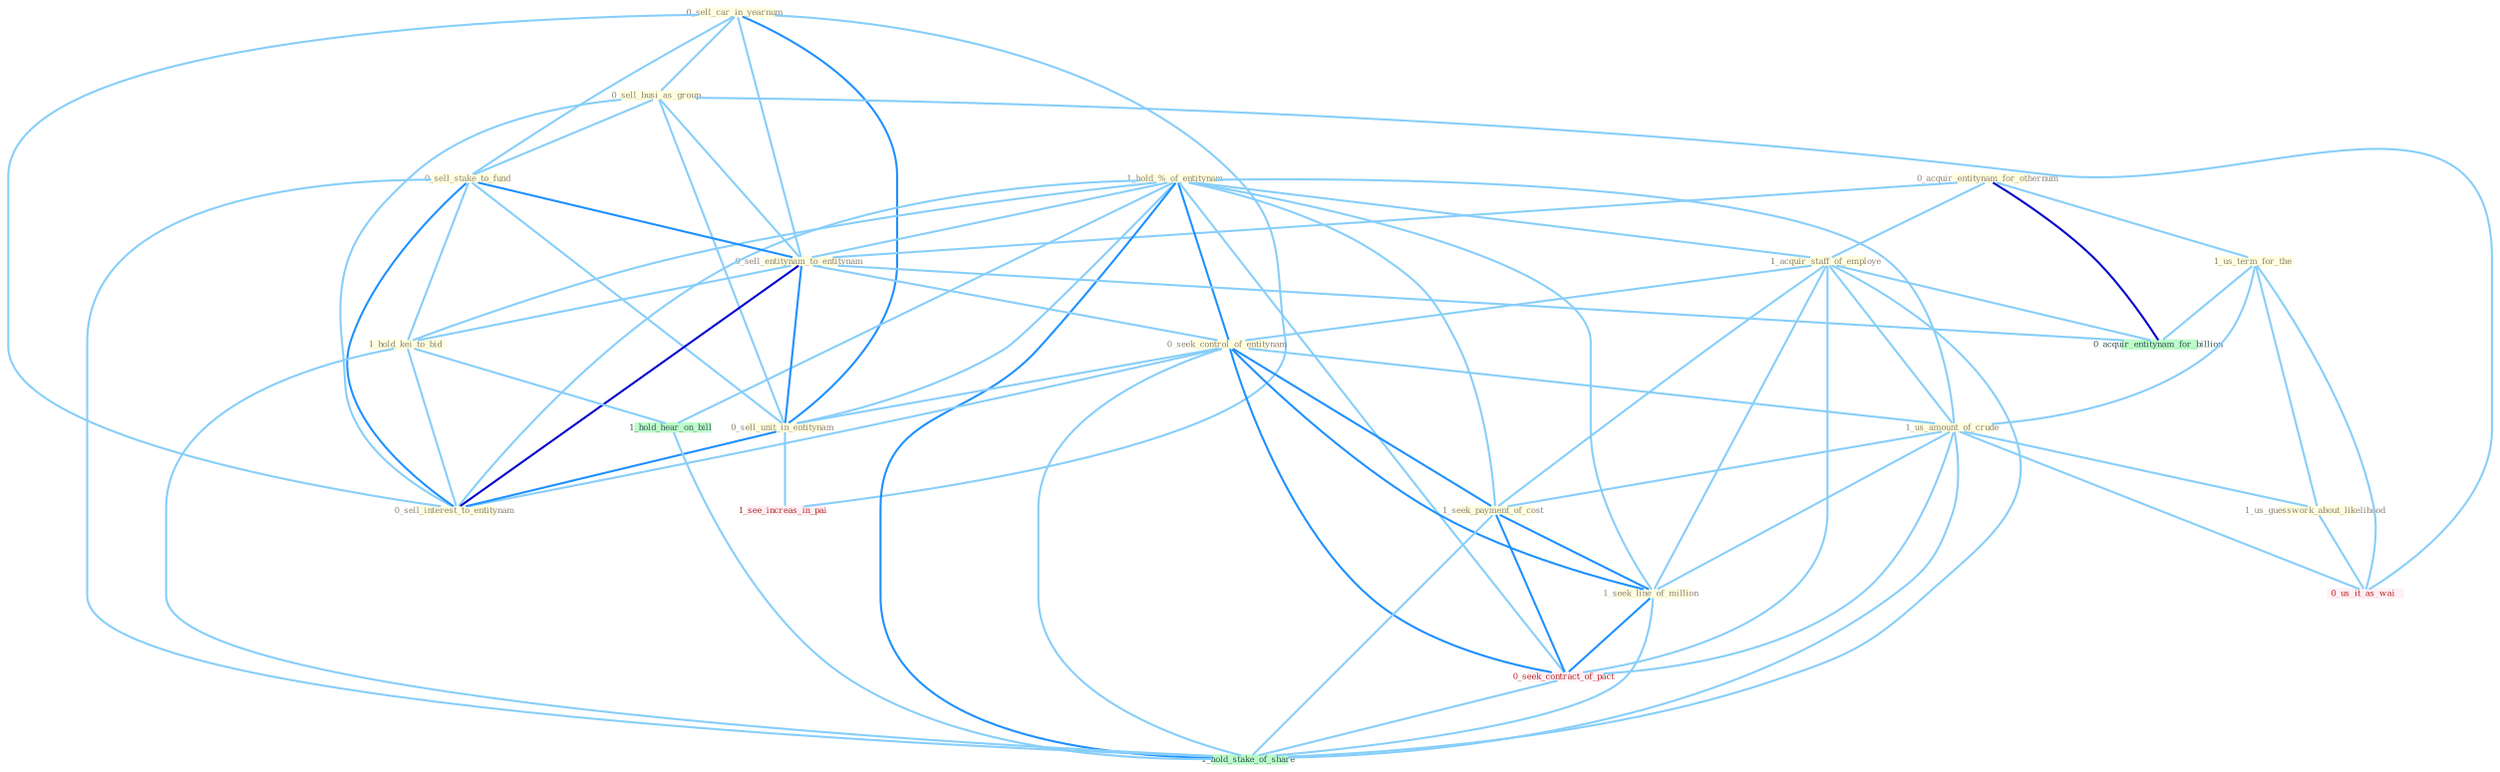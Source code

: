 Graph G{ 
    node
    [shape=polygon,style=filled,width=.5,height=.06,color="#BDFCC9",fixedsize=true,fontsize=4,
    fontcolor="#2f4f4f"];
    {node
    [color="#ffffe0", fontcolor="#8b7d6b"] "0_sell_car_in_yearnum " "0_acquir_entitynam_for_othernum " "1_hold_%_of_entitynam " "0_sell_busi_as_group " "1_acquir_staff_of_employe " "0_sell_stake_to_fund " "0_sell_entitynam_to_entitynam " "1_hold_kei_to_bid " "0_seek_control_of_entitynam " "1_us_term_for_the " "0_sell_unit_in_entitynam " "1_us_amount_of_crude " "0_sell_interest_to_entitynam " "1_seek_payment_of_cost " "1_seek_line_of_million " "1_us_guesswork_about_likelihood "}
{node [color="#fff0f5", fontcolor="#b22222"] "0_seek_contract_of_pact " "0_us_it_as_wai " "1_see_increas_in_pai "}
edge [color="#B0E2FF"];

	"0_sell_car_in_yearnum " -- "0_sell_busi_as_group " [w="1", color="#87cefa" ];
	"0_sell_car_in_yearnum " -- "0_sell_stake_to_fund " [w="1", color="#87cefa" ];
	"0_sell_car_in_yearnum " -- "0_sell_entitynam_to_entitynam " [w="1", color="#87cefa" ];
	"0_sell_car_in_yearnum " -- "0_sell_unit_in_entitynam " [w="2", color="#1e90ff" , len=0.8];
	"0_sell_car_in_yearnum " -- "0_sell_interest_to_entitynam " [w="1", color="#87cefa" ];
	"0_sell_car_in_yearnum " -- "1_see_increas_in_pai " [w="1", color="#87cefa" ];
	"0_acquir_entitynam_for_othernum " -- "1_acquir_staff_of_employe " [w="1", color="#87cefa" ];
	"0_acquir_entitynam_for_othernum " -- "0_sell_entitynam_to_entitynam " [w="1", color="#87cefa" ];
	"0_acquir_entitynam_for_othernum " -- "1_us_term_for_the " [w="1", color="#87cefa" ];
	"0_acquir_entitynam_for_othernum " -- "0_acquir_entitynam_for_billion " [w="3", color="#0000cd" , len=0.6];
	"1_hold_%_of_entitynam " -- "1_acquir_staff_of_employe " [w="1", color="#87cefa" ];
	"1_hold_%_of_entitynam " -- "0_sell_entitynam_to_entitynam " [w="1", color="#87cefa" ];
	"1_hold_%_of_entitynam " -- "1_hold_kei_to_bid " [w="1", color="#87cefa" ];
	"1_hold_%_of_entitynam " -- "0_seek_control_of_entitynam " [w="2", color="#1e90ff" , len=0.8];
	"1_hold_%_of_entitynam " -- "0_sell_unit_in_entitynam " [w="1", color="#87cefa" ];
	"1_hold_%_of_entitynam " -- "1_us_amount_of_crude " [w="1", color="#87cefa" ];
	"1_hold_%_of_entitynam " -- "0_sell_interest_to_entitynam " [w="1", color="#87cefa" ];
	"1_hold_%_of_entitynam " -- "1_seek_payment_of_cost " [w="1", color="#87cefa" ];
	"1_hold_%_of_entitynam " -- "1_seek_line_of_million " [w="1", color="#87cefa" ];
	"1_hold_%_of_entitynam " -- "0_seek_contract_of_pact " [w="1", color="#87cefa" ];
	"1_hold_%_of_entitynam " -- "1_hold_hear_on_bill " [w="1", color="#87cefa" ];
	"1_hold_%_of_entitynam " -- "1_hold_stake_of_share " [w="2", color="#1e90ff" , len=0.8];
	"0_sell_busi_as_group " -- "0_sell_stake_to_fund " [w="1", color="#87cefa" ];
	"0_sell_busi_as_group " -- "0_sell_entitynam_to_entitynam " [w="1", color="#87cefa" ];
	"0_sell_busi_as_group " -- "0_sell_unit_in_entitynam " [w="1", color="#87cefa" ];
	"0_sell_busi_as_group " -- "0_sell_interest_to_entitynam " [w="1", color="#87cefa" ];
	"0_sell_busi_as_group " -- "0_us_it_as_wai " [w="1", color="#87cefa" ];
	"1_acquir_staff_of_employe " -- "0_seek_control_of_entitynam " [w="1", color="#87cefa" ];
	"1_acquir_staff_of_employe " -- "1_us_amount_of_crude " [w="1", color="#87cefa" ];
	"1_acquir_staff_of_employe " -- "1_seek_payment_of_cost " [w="1", color="#87cefa" ];
	"1_acquir_staff_of_employe " -- "1_seek_line_of_million " [w="1", color="#87cefa" ];
	"1_acquir_staff_of_employe " -- "0_seek_contract_of_pact " [w="1", color="#87cefa" ];
	"1_acquir_staff_of_employe " -- "0_acquir_entitynam_for_billion " [w="1", color="#87cefa" ];
	"1_acquir_staff_of_employe " -- "1_hold_stake_of_share " [w="1", color="#87cefa" ];
	"0_sell_stake_to_fund " -- "0_sell_entitynam_to_entitynam " [w="2", color="#1e90ff" , len=0.8];
	"0_sell_stake_to_fund " -- "1_hold_kei_to_bid " [w="1", color="#87cefa" ];
	"0_sell_stake_to_fund " -- "0_sell_unit_in_entitynam " [w="1", color="#87cefa" ];
	"0_sell_stake_to_fund " -- "0_sell_interest_to_entitynam " [w="2", color="#1e90ff" , len=0.8];
	"0_sell_stake_to_fund " -- "1_hold_stake_of_share " [w="1", color="#87cefa" ];
	"0_sell_entitynam_to_entitynam " -- "1_hold_kei_to_bid " [w="1", color="#87cefa" ];
	"0_sell_entitynam_to_entitynam " -- "0_seek_control_of_entitynam " [w="1", color="#87cefa" ];
	"0_sell_entitynam_to_entitynam " -- "0_sell_unit_in_entitynam " [w="2", color="#1e90ff" , len=0.8];
	"0_sell_entitynam_to_entitynam " -- "0_sell_interest_to_entitynam " [w="3", color="#0000cd" , len=0.6];
	"0_sell_entitynam_to_entitynam " -- "0_acquir_entitynam_for_billion " [w="1", color="#87cefa" ];
	"1_hold_kei_to_bid " -- "0_sell_interest_to_entitynam " [w="1", color="#87cefa" ];
	"1_hold_kei_to_bid " -- "1_hold_hear_on_bill " [w="1", color="#87cefa" ];
	"1_hold_kei_to_bid " -- "1_hold_stake_of_share " [w="1", color="#87cefa" ];
	"0_seek_control_of_entitynam " -- "0_sell_unit_in_entitynam " [w="1", color="#87cefa" ];
	"0_seek_control_of_entitynam " -- "1_us_amount_of_crude " [w="1", color="#87cefa" ];
	"0_seek_control_of_entitynam " -- "0_sell_interest_to_entitynam " [w="1", color="#87cefa" ];
	"0_seek_control_of_entitynam " -- "1_seek_payment_of_cost " [w="2", color="#1e90ff" , len=0.8];
	"0_seek_control_of_entitynam " -- "1_seek_line_of_million " [w="2", color="#1e90ff" , len=0.8];
	"0_seek_control_of_entitynam " -- "0_seek_contract_of_pact " [w="2", color="#1e90ff" , len=0.8];
	"0_seek_control_of_entitynam " -- "1_hold_stake_of_share " [w="1", color="#87cefa" ];
	"1_us_term_for_the " -- "1_us_amount_of_crude " [w="1", color="#87cefa" ];
	"1_us_term_for_the " -- "1_us_guesswork_about_likelihood " [w="1", color="#87cefa" ];
	"1_us_term_for_the " -- "0_us_it_as_wai " [w="1", color="#87cefa" ];
	"1_us_term_for_the " -- "0_acquir_entitynam_for_billion " [w="1", color="#87cefa" ];
	"0_sell_unit_in_entitynam " -- "0_sell_interest_to_entitynam " [w="2", color="#1e90ff" , len=0.8];
	"0_sell_unit_in_entitynam " -- "1_see_increas_in_pai " [w="1", color="#87cefa" ];
	"1_us_amount_of_crude " -- "1_seek_payment_of_cost " [w="1", color="#87cefa" ];
	"1_us_amount_of_crude " -- "1_seek_line_of_million " [w="1", color="#87cefa" ];
	"1_us_amount_of_crude " -- "1_us_guesswork_about_likelihood " [w="1", color="#87cefa" ];
	"1_us_amount_of_crude " -- "0_seek_contract_of_pact " [w="1", color="#87cefa" ];
	"1_us_amount_of_crude " -- "0_us_it_as_wai " [w="1", color="#87cefa" ];
	"1_us_amount_of_crude " -- "1_hold_stake_of_share " [w="1", color="#87cefa" ];
	"1_seek_payment_of_cost " -- "1_seek_line_of_million " [w="2", color="#1e90ff" , len=0.8];
	"1_seek_payment_of_cost " -- "0_seek_contract_of_pact " [w="2", color="#1e90ff" , len=0.8];
	"1_seek_payment_of_cost " -- "1_hold_stake_of_share " [w="1", color="#87cefa" ];
	"1_seek_line_of_million " -- "0_seek_contract_of_pact " [w="2", color="#1e90ff" , len=0.8];
	"1_seek_line_of_million " -- "1_hold_stake_of_share " [w="1", color="#87cefa" ];
	"1_us_guesswork_about_likelihood " -- "0_us_it_as_wai " [w="1", color="#87cefa" ];
	"0_seek_contract_of_pact " -- "1_hold_stake_of_share " [w="1", color="#87cefa" ];
	"1_hold_hear_on_bill " -- "1_hold_stake_of_share " [w="1", color="#87cefa" ];
}